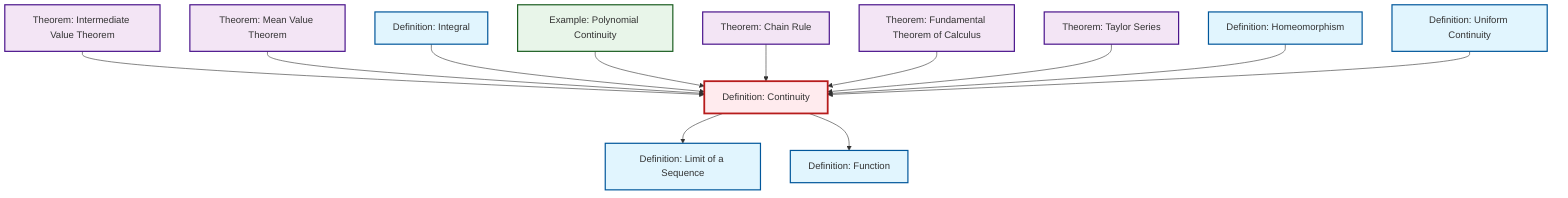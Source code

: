 graph TD
    classDef definition fill:#e1f5fe,stroke:#01579b,stroke-width:2px
    classDef theorem fill:#f3e5f5,stroke:#4a148c,stroke-width:2px
    classDef axiom fill:#fff3e0,stroke:#e65100,stroke-width:2px
    classDef example fill:#e8f5e9,stroke:#1b5e20,stroke-width:2px
    classDef current fill:#ffebee,stroke:#b71c1c,stroke-width:3px
    def-integral["Definition: Integral"]:::definition
    ex-polynomial-continuity["Example: Polynomial Continuity"]:::example
    thm-intermediate-value["Theorem: Intermediate Value Theorem"]:::theorem
    thm-mean-value["Theorem: Mean Value Theorem"]:::theorem
    def-uniform-continuity["Definition: Uniform Continuity"]:::definition
    def-function["Definition: Function"]:::definition
    thm-chain-rule["Theorem: Chain Rule"]:::theorem
    def-homeomorphism["Definition: Homeomorphism"]:::definition
    thm-fundamental-calculus["Theorem: Fundamental Theorem of Calculus"]:::theorem
    thm-taylor-series["Theorem: Taylor Series"]:::theorem
    def-limit["Definition: Limit of a Sequence"]:::definition
    def-continuity["Definition: Continuity"]:::definition
    thm-intermediate-value --> def-continuity
    def-continuity --> def-limit
    thm-mean-value --> def-continuity
    def-continuity --> def-function
    def-integral --> def-continuity
    ex-polynomial-continuity --> def-continuity
    thm-chain-rule --> def-continuity
    thm-fundamental-calculus --> def-continuity
    thm-taylor-series --> def-continuity
    def-homeomorphism --> def-continuity
    def-uniform-continuity --> def-continuity
    class def-continuity current